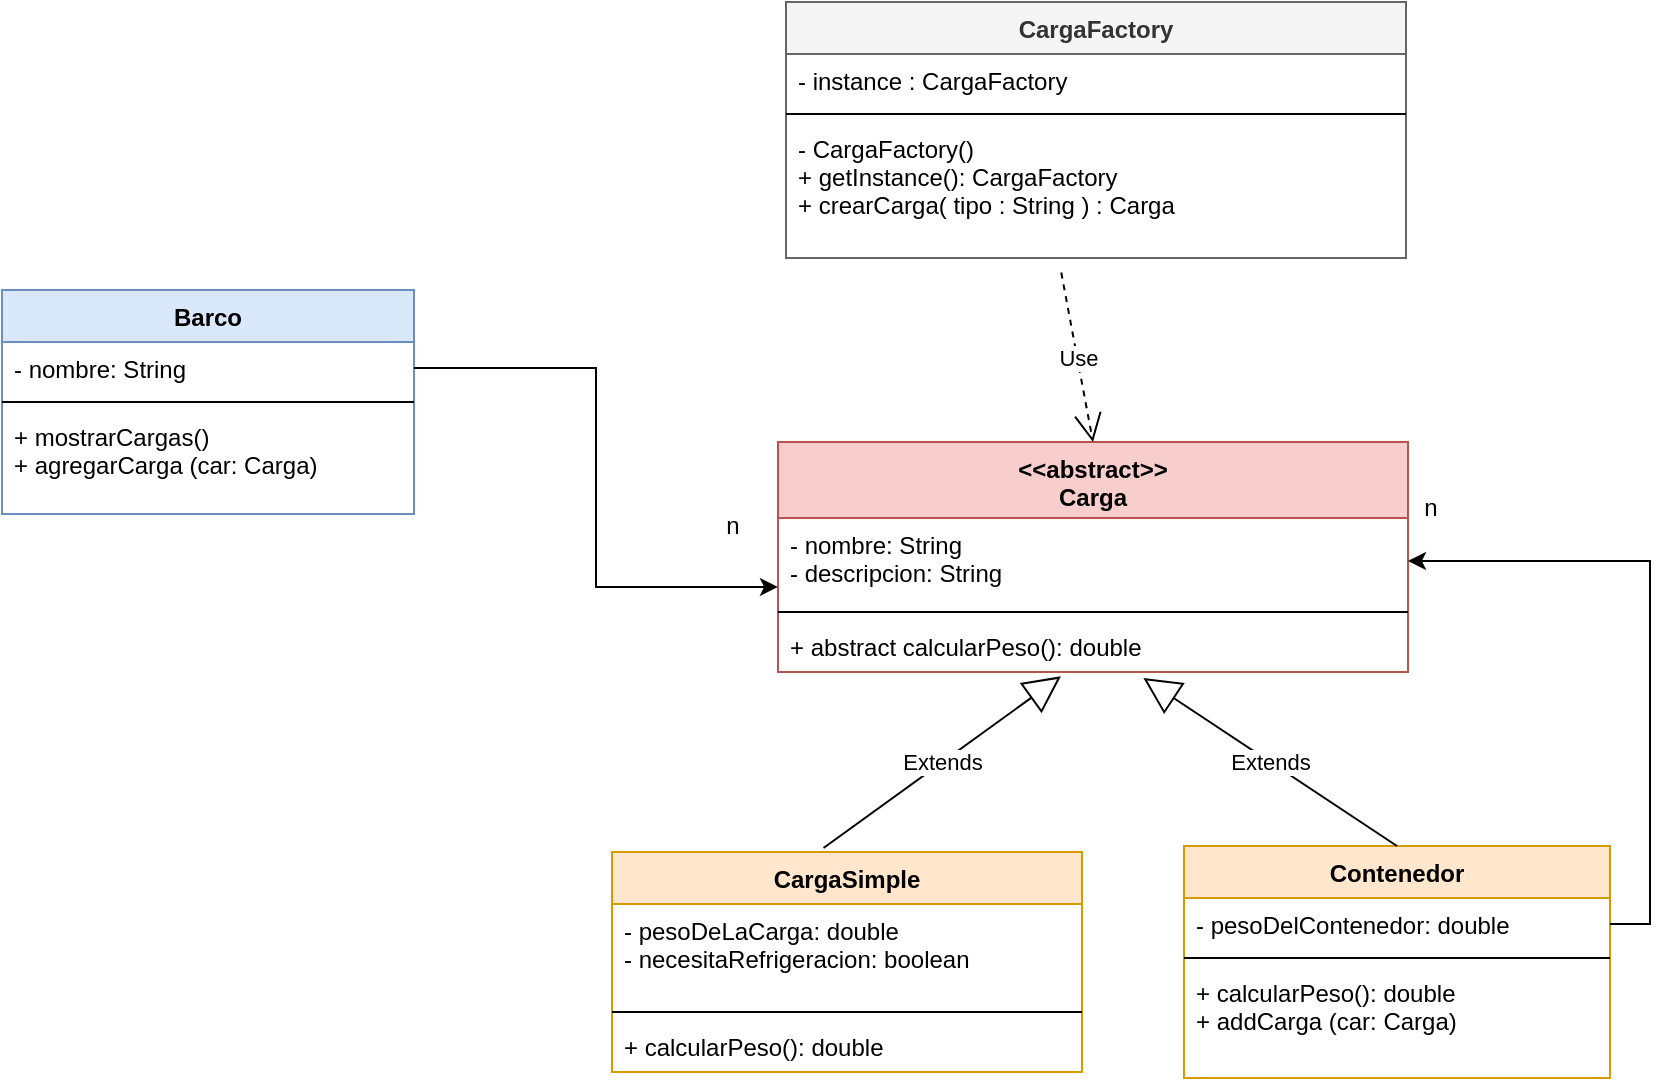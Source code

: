 <mxfile version="15.4.0" type="device"><diagram id="dO620_NnqXVJoiFVNJJX" name="Página-1"><mxGraphModel dx="1600" dy="554" grid="0" gridSize="10" guides="1" tooltips="1" connect="1" arrows="1" fold="1" page="0" pageScale="1" pageWidth="827" pageHeight="1169" math="0" shadow="0"><root><mxCell id="0"/><mxCell id="1" parent="0"/><mxCell id="ilNjQoeJhDPWt4ufTK4x-1" value="Barco" style="swimlane;fontStyle=1;align=center;verticalAlign=top;childLayout=stackLayout;horizontal=1;startSize=26;horizontalStack=0;resizeParent=1;resizeParentMax=0;resizeLast=0;collapsible=1;marginBottom=0;fillColor=#dae8fc;strokeColor=#6c8ebf;" vertex="1" parent="1"><mxGeometry x="-47" y="173" width="206" height="112" as="geometry"/></mxCell><mxCell id="ilNjQoeJhDPWt4ufTK4x-2" value="- nombre: String" style="text;strokeColor=none;fillColor=none;align=left;verticalAlign=top;spacingLeft=4;spacingRight=4;overflow=hidden;rotatable=0;points=[[0,0.5],[1,0.5]];portConstraint=eastwest;" vertex="1" parent="ilNjQoeJhDPWt4ufTK4x-1"><mxGeometry y="26" width="206" height="26" as="geometry"/></mxCell><mxCell id="ilNjQoeJhDPWt4ufTK4x-3" value="" style="line;strokeWidth=1;fillColor=none;align=left;verticalAlign=middle;spacingTop=-1;spacingLeft=3;spacingRight=3;rotatable=0;labelPosition=right;points=[];portConstraint=eastwest;" vertex="1" parent="ilNjQoeJhDPWt4ufTK4x-1"><mxGeometry y="52" width="206" height="8" as="geometry"/></mxCell><mxCell id="ilNjQoeJhDPWt4ufTK4x-4" value="+ mostrarCargas()&#10;+ agregarCarga (car: Carga)" style="text;strokeColor=none;fillColor=none;align=left;verticalAlign=top;spacingLeft=4;spacingRight=4;overflow=hidden;rotatable=0;points=[[0,0.5],[1,0.5]];portConstraint=eastwest;" vertex="1" parent="ilNjQoeJhDPWt4ufTK4x-1"><mxGeometry y="60" width="206" height="52" as="geometry"/></mxCell><mxCell id="ilNjQoeJhDPWt4ufTK4x-5" value="&lt;&lt;abstract&gt;&gt;&#10;Carga" style="swimlane;fontStyle=1;align=center;verticalAlign=top;childLayout=stackLayout;horizontal=1;startSize=38;horizontalStack=0;resizeParent=1;resizeParentMax=0;resizeLast=0;collapsible=1;marginBottom=0;fillColor=#f8cecc;strokeColor=#b85450;" vertex="1" parent="1"><mxGeometry x="341" y="249" width="315" height="115" as="geometry"/></mxCell><mxCell id="ilNjQoeJhDPWt4ufTK4x-6" value="- nombre: String&#10;- descripcion: String" style="text;strokeColor=none;fillColor=none;align=left;verticalAlign=top;spacingLeft=4;spacingRight=4;overflow=hidden;rotatable=0;points=[[0,0.5],[1,0.5]];portConstraint=eastwest;" vertex="1" parent="ilNjQoeJhDPWt4ufTK4x-5"><mxGeometry y="38" width="315" height="43" as="geometry"/></mxCell><mxCell id="ilNjQoeJhDPWt4ufTK4x-7" value="" style="line;strokeWidth=1;fillColor=none;align=left;verticalAlign=middle;spacingTop=-1;spacingLeft=3;spacingRight=3;rotatable=0;labelPosition=right;points=[];portConstraint=eastwest;" vertex="1" parent="ilNjQoeJhDPWt4ufTK4x-5"><mxGeometry y="81" width="315" height="8" as="geometry"/></mxCell><mxCell id="ilNjQoeJhDPWt4ufTK4x-8" value="+ abstract calcularPeso(): double" style="text;strokeColor=none;fillColor=none;align=left;verticalAlign=top;spacingLeft=4;spacingRight=4;overflow=hidden;rotatable=0;points=[[0,0.5],[1,0.5]];portConstraint=eastwest;" vertex="1" parent="ilNjQoeJhDPWt4ufTK4x-5"><mxGeometry y="89" width="315" height="26" as="geometry"/></mxCell><mxCell id="ilNjQoeJhDPWt4ufTK4x-9" value="CargaSimple" style="swimlane;fontStyle=1;align=center;verticalAlign=top;childLayout=stackLayout;horizontal=1;startSize=26;horizontalStack=0;resizeParent=1;resizeParentMax=0;resizeLast=0;collapsible=1;marginBottom=0;fillColor=#ffe6cc;strokeColor=#d79b00;" vertex="1" parent="1"><mxGeometry x="258" y="454" width="235" height="110" as="geometry"/></mxCell><mxCell id="ilNjQoeJhDPWt4ufTK4x-10" value="- pesoDeLaCarga: double&#10;- necesitaRefrigeracion: boolean" style="text;strokeColor=none;fillColor=none;align=left;verticalAlign=top;spacingLeft=4;spacingRight=4;overflow=hidden;rotatable=0;points=[[0,0.5],[1,0.5]];portConstraint=eastwest;" vertex="1" parent="ilNjQoeJhDPWt4ufTK4x-9"><mxGeometry y="26" width="235" height="50" as="geometry"/></mxCell><mxCell id="ilNjQoeJhDPWt4ufTK4x-11" value="" style="line;strokeWidth=1;fillColor=none;align=left;verticalAlign=middle;spacingTop=-1;spacingLeft=3;spacingRight=3;rotatable=0;labelPosition=right;points=[];portConstraint=eastwest;" vertex="1" parent="ilNjQoeJhDPWt4ufTK4x-9"><mxGeometry y="76" width="235" height="8" as="geometry"/></mxCell><mxCell id="ilNjQoeJhDPWt4ufTK4x-12" value="+ calcularPeso(): double" style="text;strokeColor=none;fillColor=none;align=left;verticalAlign=top;spacingLeft=4;spacingRight=4;overflow=hidden;rotatable=0;points=[[0,0.5],[1,0.5]];portConstraint=eastwest;" vertex="1" parent="ilNjQoeJhDPWt4ufTK4x-9"><mxGeometry y="84" width="235" height="26" as="geometry"/></mxCell><mxCell id="ilNjQoeJhDPWt4ufTK4x-13" value="Contenedor" style="swimlane;fontStyle=1;align=center;verticalAlign=top;childLayout=stackLayout;horizontal=1;startSize=26;horizontalStack=0;resizeParent=1;resizeParentMax=0;resizeLast=0;collapsible=1;marginBottom=0;fillColor=#ffe6cc;strokeColor=#d79b00;" vertex="1" parent="1"><mxGeometry x="544" y="451" width="213" height="116" as="geometry"/></mxCell><mxCell id="ilNjQoeJhDPWt4ufTK4x-14" value="- pesoDelContenedor: double" style="text;strokeColor=none;fillColor=none;align=left;verticalAlign=top;spacingLeft=4;spacingRight=4;overflow=hidden;rotatable=0;points=[[0,0.5],[1,0.5]];portConstraint=eastwest;" vertex="1" parent="ilNjQoeJhDPWt4ufTK4x-13"><mxGeometry y="26" width="213" height="26" as="geometry"/></mxCell><mxCell id="ilNjQoeJhDPWt4ufTK4x-15" value="" style="line;strokeWidth=1;fillColor=none;align=left;verticalAlign=middle;spacingTop=-1;spacingLeft=3;spacingRight=3;rotatable=0;labelPosition=right;points=[];portConstraint=eastwest;" vertex="1" parent="ilNjQoeJhDPWt4ufTK4x-13"><mxGeometry y="52" width="213" height="8" as="geometry"/></mxCell><mxCell id="ilNjQoeJhDPWt4ufTK4x-16" value="+ calcularPeso(): double&#10;+ addCarga (car: Carga)" style="text;strokeColor=none;fillColor=none;align=left;verticalAlign=top;spacingLeft=4;spacingRight=4;overflow=hidden;rotatable=0;points=[[0,0.5],[1,0.5]];portConstraint=eastwest;" vertex="1" parent="ilNjQoeJhDPWt4ufTK4x-13"><mxGeometry y="60" width="213" height="56" as="geometry"/></mxCell><mxCell id="ilNjQoeJhDPWt4ufTK4x-17" value="CargaFactory" style="swimlane;fontStyle=1;align=center;verticalAlign=top;childLayout=stackLayout;horizontal=1;startSize=26;horizontalStack=0;resizeParent=1;resizeParentMax=0;resizeLast=0;collapsible=1;marginBottom=0;fillColor=#f5f5f5;strokeColor=#666666;fontColor=#333333;" vertex="1" parent="1"><mxGeometry x="345" y="29" width="310" height="128" as="geometry"/></mxCell><mxCell id="ilNjQoeJhDPWt4ufTK4x-18" value="- instance : CargaFactory" style="text;strokeColor=none;fillColor=none;align=left;verticalAlign=top;spacingLeft=4;spacingRight=4;overflow=hidden;rotatable=0;points=[[0,0.5],[1,0.5]];portConstraint=eastwest;" vertex="1" parent="ilNjQoeJhDPWt4ufTK4x-17"><mxGeometry y="26" width="310" height="26" as="geometry"/></mxCell><mxCell id="ilNjQoeJhDPWt4ufTK4x-19" value="" style="line;strokeWidth=1;fillColor=none;align=left;verticalAlign=middle;spacingTop=-1;spacingLeft=3;spacingRight=3;rotatable=0;labelPosition=right;points=[];portConstraint=eastwest;" vertex="1" parent="ilNjQoeJhDPWt4ufTK4x-17"><mxGeometry y="52" width="310" height="8" as="geometry"/></mxCell><mxCell id="ilNjQoeJhDPWt4ufTK4x-20" value="- CargaFactory()&#10;+ getInstance(): CargaFactory&#10;+ crearCarga( tipo : String ) : Carga" style="text;strokeColor=none;fillColor=none;align=left;verticalAlign=top;spacingLeft=4;spacingRight=4;overflow=hidden;rotatable=0;points=[[0,0.5],[1,0.5]];portConstraint=eastwest;" vertex="1" parent="ilNjQoeJhDPWt4ufTK4x-17"><mxGeometry y="60" width="310" height="68" as="geometry"/></mxCell><mxCell id="ilNjQoeJhDPWt4ufTK4x-21" value="Use" style="endArrow=open;endSize=12;dashed=1;html=1;rounded=0;exitX=0.444;exitY=1.107;exitDx=0;exitDy=0;exitPerimeter=0;entryX=0.5;entryY=0;entryDx=0;entryDy=0;" edge="1" parent="1" source="ilNjQoeJhDPWt4ufTK4x-20" target="ilNjQoeJhDPWt4ufTK4x-5"><mxGeometry width="160" relative="1" as="geometry"><mxPoint x="437" y="266" as="sourcePoint"/><mxPoint x="597" y="266" as="targetPoint"/></mxGeometry></mxCell><mxCell id="ilNjQoeJhDPWt4ufTK4x-22" value="Extends" style="endArrow=block;endSize=16;endFill=0;html=1;rounded=0;exitX=0.45;exitY=-0.018;exitDx=0;exitDy=0;exitPerimeter=0;entryX=0.449;entryY=1.084;entryDx=0;entryDy=0;entryPerimeter=0;" edge="1" parent="1" source="ilNjQoeJhDPWt4ufTK4x-9" target="ilNjQoeJhDPWt4ufTK4x-8"><mxGeometry width="160" relative="1" as="geometry"><mxPoint x="437" y="266" as="sourcePoint"/><mxPoint x="597" y="266" as="targetPoint"/></mxGeometry></mxCell><mxCell id="ilNjQoeJhDPWt4ufTK4x-23" value="Extends" style="endArrow=block;endSize=16;endFill=0;html=1;rounded=0;exitX=0.5;exitY=0;exitDx=0;exitDy=0;entryX=0.58;entryY=1.116;entryDx=0;entryDy=0;entryPerimeter=0;" edge="1" parent="1" source="ilNjQoeJhDPWt4ufTK4x-13" target="ilNjQoeJhDPWt4ufTK4x-8"><mxGeometry width="160" relative="1" as="geometry"><mxPoint x="340" y="462.452" as="sourcePoint"/><mxPoint x="481.095" y="357" as="targetPoint"/></mxGeometry></mxCell><mxCell id="ilNjQoeJhDPWt4ufTK4x-24" style="edgeStyle=orthogonalEdgeStyle;rounded=0;orthogonalLoop=1;jettySize=auto;html=1;exitX=1;exitY=0.5;exitDx=0;exitDy=0;entryX=0;entryY=0.802;entryDx=0;entryDy=0;entryPerimeter=0;" edge="1" parent="1" source="ilNjQoeJhDPWt4ufTK4x-2" target="ilNjQoeJhDPWt4ufTK4x-6"><mxGeometry relative="1" as="geometry"/></mxCell><mxCell id="ilNjQoeJhDPWt4ufTK4x-25" style="edgeStyle=orthogonalEdgeStyle;rounded=0;orthogonalLoop=1;jettySize=auto;html=1;exitX=1;exitY=0.5;exitDx=0;exitDy=0;entryX=1;entryY=0.5;entryDx=0;entryDy=0;" edge="1" parent="1" source="ilNjQoeJhDPWt4ufTK4x-14" target="ilNjQoeJhDPWt4ufTK4x-6"><mxGeometry relative="1" as="geometry"/></mxCell><mxCell id="ilNjQoeJhDPWt4ufTK4x-26" value="n" style="text;html=1;align=center;verticalAlign=middle;resizable=0;points=[];autosize=1;strokeColor=none;fillColor=none;" vertex="1" parent="1"><mxGeometry x="309" y="282" width="17" height="17" as="geometry"/></mxCell><mxCell id="ilNjQoeJhDPWt4ufTK4x-27" value="n" style="text;html=1;align=center;verticalAlign=middle;resizable=0;points=[];autosize=1;strokeColor=none;fillColor=none;" vertex="1" parent="1"><mxGeometry x="658" y="273" width="17" height="17" as="geometry"/></mxCell></root></mxGraphModel></diagram></mxfile>